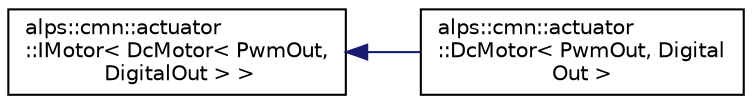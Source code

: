 digraph "クラス階層図"
{
 // LATEX_PDF_SIZE
  edge [fontname="Helvetica",fontsize="10",labelfontname="Helvetica",labelfontsize="10"];
  node [fontname="Helvetica",fontsize="10",shape=record];
  rankdir="LR";
  Node0 [label="alps::cmn::actuator\l::IMotor\< DcMotor\< PwmOut,\l DigitalOut \> \>",height=0.2,width=0.4,color="black", fillcolor="white", style="filled",URL="$classalps_1_1cmn_1_1actuator_1_1_i_motor.html",tooltip=" "];
  Node0 -> Node1 [dir="back",color="midnightblue",fontsize="10",style="solid",fontname="Helvetica"];
  Node1 [label="alps::cmn::actuator\l::DcMotor\< PwmOut, Digital\lOut \>",height=0.2,width=0.4,color="black", fillcolor="white", style="filled",URL="$classalps_1_1cmn_1_1actuator_1_1_dc_motor.html",tooltip="PWMピンと方向指定ピンで動かすDCモーター"];
}
